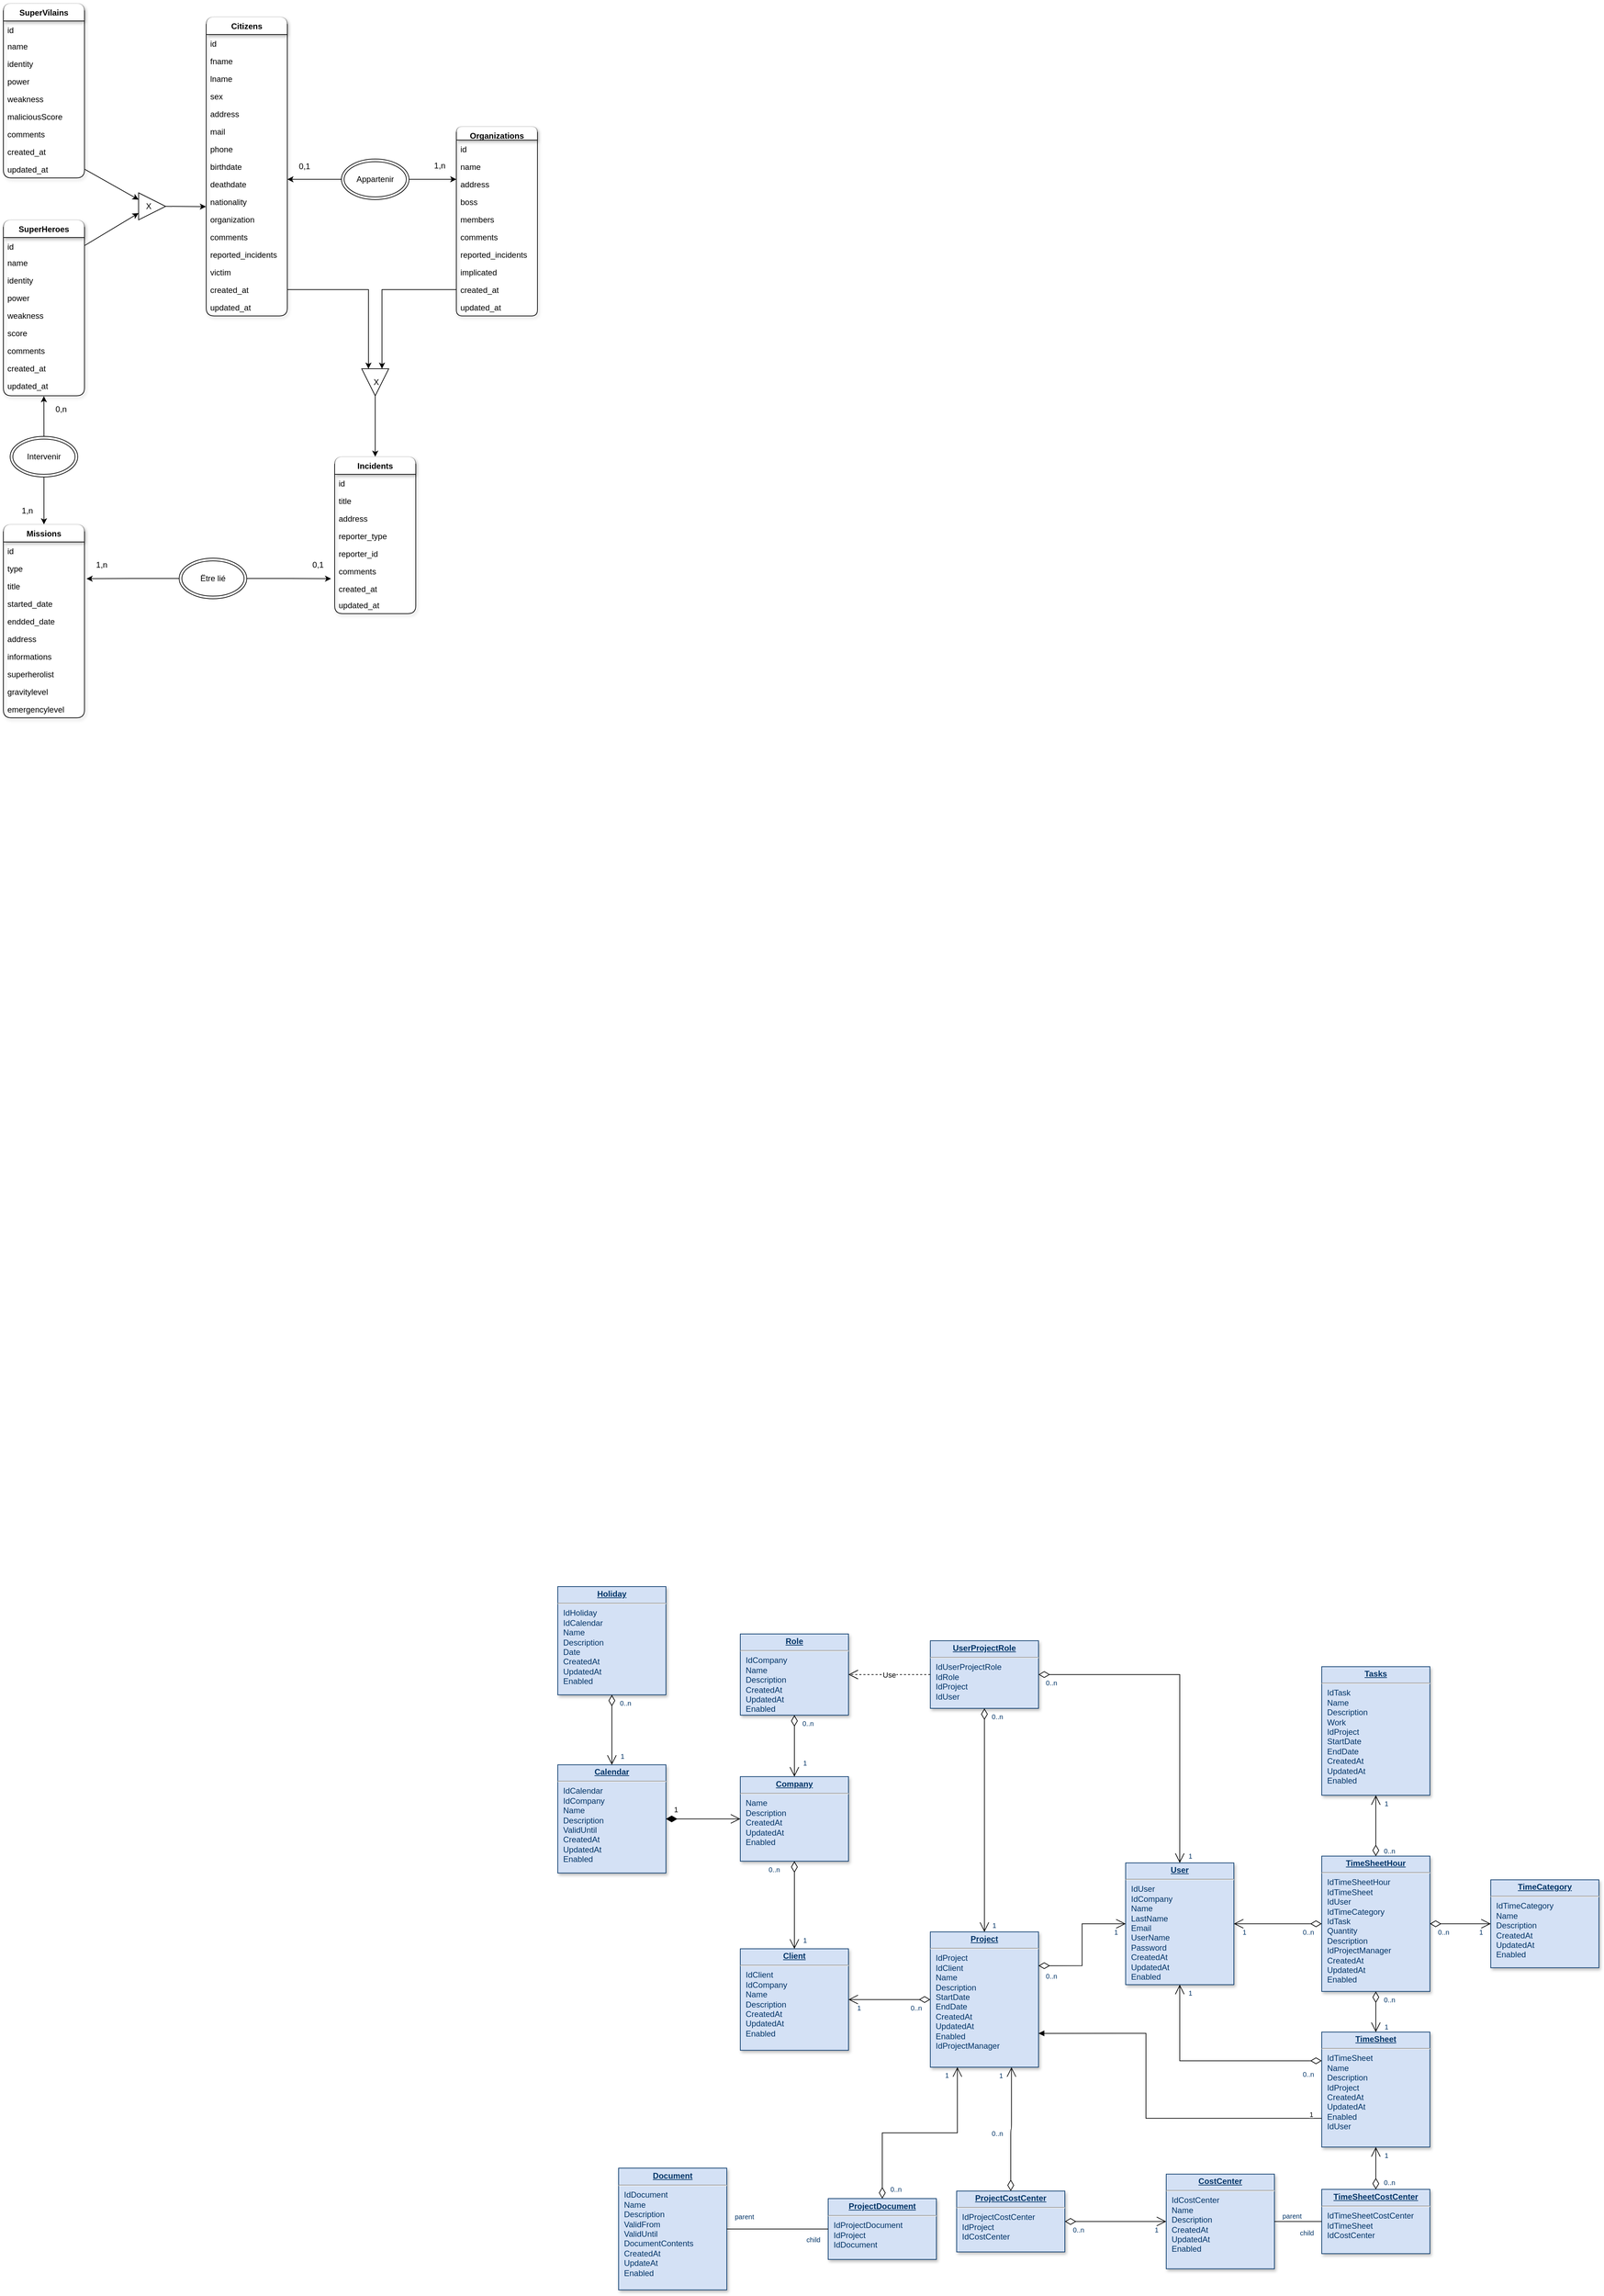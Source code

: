 <mxfile version="13.10.0" type="embed">
    <diagram id="bEfcDHd5GpJJsdVx7zwT" name="Page-1">
        <mxGraphModel dx="2167" dy="3118" grid="1" gridSize="10" guides="1" tooltips="1" connect="1" arrows="1" fold="1" page="1" pageScale="1" pageWidth="827" pageHeight="1169" math="0" shadow="0">
            <root>
                <mxCell id="0"/>
                <mxCell id="1" parent="0"/>
                <mxCell id="7" value="Citizens" style="swimlane;fontStyle=1;childLayout=stackLayout;horizontal=1;startSize=26;horizontalStack=0;resizeParent=1;resizeParentMax=0;resizeLast=0;collapsible=1;marginBottom=0;swimlaneLine=1;rounded=1;shadow=1;sketch=0;glass=1;verticalAlign=top;" parent="1" vertex="1">
                    <mxGeometry x="-500" y="-2300" width="120" height="442" as="geometry"/>
                </mxCell>
                <mxCell id="95" value="id" style="text;strokeColor=none;fillColor=none;align=left;verticalAlign=top;spacingLeft=4;spacingRight=4;overflow=hidden;rotatable=0;points=[[0,0.5],[1,0.5]];portConstraint=eastwest;" parent="7" vertex="1">
                    <mxGeometry y="26" width="120" height="26" as="geometry"/>
                </mxCell>
                <mxCell id="14" value="fname" style="text;strokeColor=none;fillColor=none;align=left;verticalAlign=top;spacingLeft=4;spacingRight=4;overflow=hidden;rotatable=0;points=[[0,0.5],[1,0.5]];portConstraint=eastwest;" parent="7" vertex="1">
                    <mxGeometry y="52" width="120" height="26" as="geometry"/>
                </mxCell>
                <mxCell id="17" value="lname" style="text;strokeColor=none;fillColor=none;align=left;verticalAlign=top;spacingLeft=4;spacingRight=4;overflow=hidden;rotatable=0;points=[[0,0.5],[1,0.5]];portConstraint=eastwest;" parent="7" vertex="1">
                    <mxGeometry y="78" width="120" height="26" as="geometry"/>
                </mxCell>
                <mxCell id="31" value="sex" style="text;strokeColor=none;fillColor=none;align=left;verticalAlign=top;spacingLeft=4;spacingRight=4;overflow=hidden;rotatable=0;points=[[0,0.5],[1,0.5]];portConstraint=eastwest;" parent="7" vertex="1">
                    <mxGeometry y="104" width="120" height="26" as="geometry"/>
                </mxCell>
                <mxCell id="35" value="address" style="text;strokeColor=none;fillColor=none;align=left;verticalAlign=top;spacingLeft=4;spacingRight=4;overflow=hidden;rotatable=0;points=[[0,0.5],[1,0.5]];portConstraint=eastwest;" parent="7" vertex="1">
                    <mxGeometry y="130" width="120" height="26" as="geometry"/>
                </mxCell>
                <mxCell id="36" value="mail" style="text;strokeColor=none;fillColor=none;align=left;verticalAlign=top;spacingLeft=4;spacingRight=4;overflow=hidden;rotatable=0;points=[[0,0.5],[1,0.5]];portConstraint=eastwest;" parent="7" vertex="1">
                    <mxGeometry y="156" width="120" height="26" as="geometry"/>
                </mxCell>
                <mxCell id="37" value="phone" style="text;strokeColor=none;fillColor=none;align=left;verticalAlign=top;spacingLeft=4;spacingRight=4;overflow=hidden;rotatable=0;points=[[0,0.5],[1,0.5]];portConstraint=eastwest;" parent="7" vertex="1">
                    <mxGeometry y="182" width="120" height="26" as="geometry"/>
                </mxCell>
                <mxCell id="38" value="birthdate" style="text;strokeColor=none;fillColor=none;align=left;verticalAlign=top;spacingLeft=4;spacingRight=4;overflow=hidden;rotatable=0;points=[[0,0.5],[1,0.5]];portConstraint=eastwest;" parent="7" vertex="1">
                    <mxGeometry y="208" width="120" height="26" as="geometry"/>
                </mxCell>
                <mxCell id="39" value="deathdate" style="text;strokeColor=none;fillColor=none;align=left;verticalAlign=top;spacingLeft=4;spacingRight=4;overflow=hidden;rotatable=0;points=[[0,0.5],[1,0.5]];portConstraint=eastwest;" parent="7" vertex="1">
                    <mxGeometry y="234" width="120" height="26" as="geometry"/>
                </mxCell>
                <mxCell id="40" value="nationality" style="text;strokeColor=none;fillColor=none;align=left;verticalAlign=top;spacingLeft=4;spacingRight=4;overflow=hidden;rotatable=0;points=[[0,0.5],[1,0.5]];portConstraint=eastwest;" parent="7" vertex="1">
                    <mxGeometry y="260" width="120" height="26" as="geometry"/>
                </mxCell>
                <mxCell id="41" value="organization " style="text;strokeColor=none;fillColor=none;align=left;verticalAlign=top;spacingLeft=4;spacingRight=4;overflow=hidden;rotatable=0;points=[[0,0.5],[1,0.5]];portConstraint=eastwest;" parent="7" vertex="1">
                    <mxGeometry y="286" width="120" height="26" as="geometry"/>
                </mxCell>
                <mxCell id="42" value="comments" style="text;strokeColor=none;fillColor=none;align=left;verticalAlign=top;spacingLeft=4;spacingRight=4;overflow=hidden;rotatable=0;points=[[0,0.5],[1,0.5]];portConstraint=eastwest;" parent="7" vertex="1">
                    <mxGeometry y="312" width="120" height="26" as="geometry"/>
                </mxCell>
                <mxCell id="45" value="reported_incidents" style="text;strokeColor=none;fillColor=none;align=left;verticalAlign=top;spacingLeft=4;spacingRight=4;overflow=hidden;rotatable=0;points=[[0,0.5],[1,0.5]];portConstraint=eastwest;" parent="7" vertex="1">
                    <mxGeometry y="338" width="120" height="26" as="geometry"/>
                </mxCell>
                <mxCell id="44" value="victim" style="text;strokeColor=none;fillColor=none;align=left;verticalAlign=top;spacingLeft=4;spacingRight=4;overflow=hidden;rotatable=0;points=[[0,0.5],[1,0.5]];portConstraint=eastwest;" parent="7" vertex="1">
                    <mxGeometry y="364" width="120" height="26" as="geometry"/>
                </mxCell>
                <mxCell id="43" value="created_at" style="text;strokeColor=none;fillColor=none;align=left;verticalAlign=top;spacingLeft=4;spacingRight=4;overflow=hidden;rotatable=0;points=[[0,0.5],[1,0.5]];portConstraint=eastwest;" parent="7" vertex="1">
                    <mxGeometry y="390" width="120" height="26" as="geometry"/>
                </mxCell>
                <mxCell id="46" value="updated_at" style="text;strokeColor=none;fillColor=none;align=left;verticalAlign=top;spacingLeft=4;spacingRight=4;overflow=hidden;rotatable=0;points=[[0,0.5],[1,0.5]];portConstraint=eastwest;" parent="7" vertex="1">
                    <mxGeometry y="416" width="120" height="26" as="geometry"/>
                </mxCell>
                <mxCell id="63" value="Organizations" style="swimlane;fontStyle=1;childLayout=stackLayout;horizontal=1;startSize=20;horizontalStack=0;resizeParent=1;resizeParentMax=0;resizeLast=0;collapsible=1;marginBottom=0;swimlaneLine=1;rounded=1;shadow=1;sketch=0;glass=1;verticalAlign=top;" parent="1" vertex="1">
                    <mxGeometry x="-130" y="-2138" width="120" height="280" as="geometry"/>
                </mxCell>
                <mxCell id="97" value="id" style="text;strokeColor=none;fillColor=none;align=left;verticalAlign=top;spacingLeft=4;spacingRight=4;overflow=hidden;rotatable=0;points=[[0,0.5],[1,0.5]];portConstraint=eastwest;" parent="63" vertex="1">
                    <mxGeometry y="20" width="120" height="26" as="geometry"/>
                </mxCell>
                <mxCell id="64" value="name" style="text;strokeColor=none;fillColor=none;align=left;verticalAlign=top;spacingLeft=4;spacingRight=4;overflow=hidden;rotatable=0;points=[[0,0.5],[1,0.5]];portConstraint=eastwest;" parent="63" vertex="1">
                    <mxGeometry y="46" width="120" height="26" as="geometry"/>
                </mxCell>
                <mxCell id="67" value="address" style="text;strokeColor=none;fillColor=none;align=left;verticalAlign=top;spacingLeft=4;spacingRight=4;overflow=hidden;rotatable=0;points=[[0,0.5],[1,0.5]];portConstraint=eastwest;" parent="63" vertex="1">
                    <mxGeometry y="72" width="120" height="26" as="geometry"/>
                </mxCell>
                <mxCell id="68" value="boss" style="text;strokeColor=none;fillColor=none;align=left;verticalAlign=top;spacingLeft=4;spacingRight=4;overflow=hidden;rotatable=0;points=[[0,0.5],[1,0.5]];portConstraint=eastwest;" parent="63" vertex="1">
                    <mxGeometry y="98" width="120" height="26" as="geometry"/>
                </mxCell>
                <mxCell id="69" value="members" style="text;strokeColor=none;fillColor=none;align=left;verticalAlign=top;spacingLeft=4;spacingRight=4;overflow=hidden;rotatable=0;points=[[0,0.5],[1,0.5]];portConstraint=eastwest;" parent="63" vertex="1">
                    <mxGeometry y="124" width="120" height="26" as="geometry"/>
                </mxCell>
                <mxCell id="74" value="comments" style="text;strokeColor=none;fillColor=none;align=left;verticalAlign=top;spacingLeft=4;spacingRight=4;overflow=hidden;rotatable=0;points=[[0,0.5],[1,0.5]];portConstraint=eastwest;" parent="63" vertex="1">
                    <mxGeometry y="150" width="120" height="26" as="geometry"/>
                </mxCell>
                <mxCell id="77" value="reported_incidents" style="text;strokeColor=none;fillColor=none;align=left;verticalAlign=top;spacingLeft=4;spacingRight=4;overflow=hidden;rotatable=0;points=[[0,0.5],[1,0.5]];portConstraint=eastwest;" parent="63" vertex="1">
                    <mxGeometry y="176" width="120" height="26" as="geometry"/>
                </mxCell>
                <mxCell id="70" value="implicated" style="text;strokeColor=none;fillColor=none;align=left;verticalAlign=top;spacingLeft=4;spacingRight=4;overflow=hidden;rotatable=0;points=[[0,0.5],[1,0.5]];portConstraint=eastwest;" parent="63" vertex="1">
                    <mxGeometry y="202" width="120" height="26" as="geometry"/>
                </mxCell>
                <mxCell id="75" value="created_at" style="text;strokeColor=none;fillColor=none;align=left;verticalAlign=top;spacingLeft=4;spacingRight=4;overflow=hidden;rotatable=0;points=[[0,0.5],[1,0.5]];portConstraint=eastwest;" parent="63" vertex="1">
                    <mxGeometry y="228" width="120" height="26" as="geometry"/>
                </mxCell>
                <mxCell id="76" value="updated_at" style="text;strokeColor=none;fillColor=none;align=left;verticalAlign=top;spacingLeft=4;spacingRight=4;overflow=hidden;rotatable=0;points=[[0,0.5],[1,0.5]];portConstraint=eastwest;" parent="63" vertex="1">
                    <mxGeometry y="254" width="120" height="26" as="geometry"/>
                </mxCell>
                <mxCell id="79" value="SuperHeroes" style="swimlane;fontStyle=1;childLayout=stackLayout;horizontal=1;startSize=26;horizontalStack=0;resizeParent=1;resizeParentMax=0;resizeLast=0;collapsible=1;marginBottom=0;swimlaneLine=1;rounded=1;shadow=1;sketch=0;glass=1;verticalAlign=top;" parent="1" vertex="1">
                    <mxGeometry x="-800" y="-2000" width="120" height="260" as="geometry"/>
                </mxCell>
                <mxCell id="98" value="id" style="text;strokeColor=none;fillColor=none;align=left;verticalAlign=top;spacingLeft=4;spacingRight=4;overflow=hidden;rotatable=0;points=[[0,0.5],[1,0.5]];portConstraint=eastwest;" parent="79" vertex="1">
                    <mxGeometry y="26" width="120" height="24" as="geometry"/>
                </mxCell>
                <mxCell id="80" value="name" style="text;strokeColor=none;fillColor=none;align=left;verticalAlign=top;spacingLeft=4;spacingRight=4;overflow=hidden;rotatable=0;points=[[0,0.5],[1,0.5]];portConstraint=eastwest;" parent="79" vertex="1">
                    <mxGeometry y="50" width="120" height="26" as="geometry"/>
                </mxCell>
                <mxCell id="81" value="identity" style="text;strokeColor=none;fillColor=none;align=left;verticalAlign=top;spacingLeft=4;spacingRight=4;overflow=hidden;rotatable=0;points=[[0,0.5],[1,0.5]];portConstraint=eastwest;" parent="79" vertex="1">
                    <mxGeometry y="76" width="120" height="26" as="geometry"/>
                </mxCell>
                <mxCell id="82" value="power" style="text;strokeColor=none;fillColor=none;align=left;verticalAlign=top;spacingLeft=4;spacingRight=4;overflow=hidden;rotatable=0;points=[[0,0.5],[1,0.5]];portConstraint=eastwest;" parent="79" vertex="1">
                    <mxGeometry y="102" width="120" height="26" as="geometry"/>
                </mxCell>
                <mxCell id="83" value="weakness" style="text;strokeColor=none;fillColor=none;align=left;verticalAlign=top;spacingLeft=4;spacingRight=4;overflow=hidden;rotatable=0;points=[[0,0.5],[1,0.5]];portConstraint=eastwest;" parent="79" vertex="1">
                    <mxGeometry y="128" width="120" height="26" as="geometry"/>
                </mxCell>
                <mxCell id="84" value="score" style="text;strokeColor=none;fillColor=none;align=left;verticalAlign=top;spacingLeft=4;spacingRight=4;overflow=hidden;rotatable=0;points=[[0,0.5],[1,0.5]];portConstraint=eastwest;" parent="79" vertex="1">
                    <mxGeometry y="154" width="120" height="26" as="geometry"/>
                </mxCell>
                <mxCell id="90" value="comments" style="text;strokeColor=none;fillColor=none;align=left;verticalAlign=top;spacingLeft=4;spacingRight=4;overflow=hidden;rotatable=0;points=[[0,0.5],[1,0.5]];portConstraint=eastwest;" parent="79" vertex="1">
                    <mxGeometry y="180" width="120" height="26" as="geometry"/>
                </mxCell>
                <mxCell id="91" value="created_at" style="text;strokeColor=none;fillColor=none;align=left;verticalAlign=top;spacingLeft=4;spacingRight=4;overflow=hidden;rotatable=0;points=[[0,0.5],[1,0.5]];portConstraint=eastwest;" parent="79" vertex="1">
                    <mxGeometry y="206" width="120" height="26" as="geometry"/>
                </mxCell>
                <mxCell id="92" value="updated_at" style="text;strokeColor=none;fillColor=none;align=left;verticalAlign=top;spacingLeft=4;spacingRight=4;overflow=hidden;rotatable=0;points=[[0,0.5],[1,0.5]];portConstraint=eastwest;" parent="79" vertex="1">
                    <mxGeometry y="232" width="120" height="28" as="geometry"/>
                </mxCell>
                <mxCell id="99" value="SuperVilains" style="swimlane;fontStyle=1;childLayout=stackLayout;horizontal=1;startSize=26;horizontalStack=0;resizeParent=1;resizeParentMax=0;resizeLast=0;collapsible=1;marginBottom=0;swimlaneLine=1;rounded=1;shadow=1;sketch=0;glass=1;verticalAlign=top;" parent="1" vertex="1">
                    <mxGeometry x="-800" y="-2320" width="120" height="258" as="geometry"/>
                </mxCell>
                <mxCell id="100" value="id" style="text;strokeColor=none;fillColor=none;align=left;verticalAlign=top;spacingLeft=4;spacingRight=4;overflow=hidden;rotatable=0;points=[[0,0.5],[1,0.5]];portConstraint=eastwest;" parent="99" vertex="1">
                    <mxGeometry y="26" width="120" height="24" as="geometry"/>
                </mxCell>
                <mxCell id="101" value="name" style="text;strokeColor=none;fillColor=none;align=left;verticalAlign=top;spacingLeft=4;spacingRight=4;overflow=hidden;rotatable=0;points=[[0,0.5],[1,0.5]];portConstraint=eastwest;" parent="99" vertex="1">
                    <mxGeometry y="50" width="120" height="26" as="geometry"/>
                </mxCell>
                <mxCell id="102" value="identity" style="text;strokeColor=none;fillColor=none;align=left;verticalAlign=top;spacingLeft=4;spacingRight=4;overflow=hidden;rotatable=0;points=[[0,0.5],[1,0.5]];portConstraint=eastwest;" parent="99" vertex="1">
                    <mxGeometry y="76" width="120" height="26" as="geometry"/>
                </mxCell>
                <mxCell id="103" value="power" style="text;strokeColor=none;fillColor=none;align=left;verticalAlign=top;spacingLeft=4;spacingRight=4;overflow=hidden;rotatable=0;points=[[0,0.5],[1,0.5]];portConstraint=eastwest;" parent="99" vertex="1">
                    <mxGeometry y="102" width="120" height="26" as="geometry"/>
                </mxCell>
                <mxCell id="104" value="weakness" style="text;strokeColor=none;fillColor=none;align=left;verticalAlign=top;spacingLeft=4;spacingRight=4;overflow=hidden;rotatable=0;points=[[0,0.5],[1,0.5]];portConstraint=eastwest;" parent="99" vertex="1">
                    <mxGeometry y="128" width="120" height="26" as="geometry"/>
                </mxCell>
                <mxCell id="105" value="maliciousScore" style="text;strokeColor=none;fillColor=none;align=left;verticalAlign=top;spacingLeft=4;spacingRight=4;overflow=hidden;rotatable=0;points=[[0,0.5],[1,0.5]];portConstraint=eastwest;" parent="99" vertex="1">
                    <mxGeometry y="154" width="120" height="26" as="geometry"/>
                </mxCell>
                <mxCell id="106" value="comments" style="text;strokeColor=none;fillColor=none;align=left;verticalAlign=top;spacingLeft=4;spacingRight=4;overflow=hidden;rotatable=0;points=[[0,0.5],[1,0.5]];portConstraint=eastwest;" parent="99" vertex="1">
                    <mxGeometry y="180" width="120" height="26" as="geometry"/>
                </mxCell>
                <mxCell id="107" value="created_at" style="text;strokeColor=none;fillColor=none;align=left;verticalAlign=top;spacingLeft=4;spacingRight=4;overflow=hidden;rotatable=0;points=[[0,0.5],[1,0.5]];portConstraint=eastwest;" parent="99" vertex="1">
                    <mxGeometry y="206" width="120" height="26" as="geometry"/>
                </mxCell>
                <mxCell id="108" value="updated_at" style="text;strokeColor=none;fillColor=none;align=left;verticalAlign=top;spacingLeft=4;spacingRight=4;overflow=hidden;rotatable=0;points=[[0,0.5],[1,0.5]];portConstraint=eastwest;" parent="99" vertex="1">
                    <mxGeometry y="232" width="120" height="26" as="geometry"/>
                </mxCell>
                <mxCell id="47" value="Incidents" style="swimlane;fontStyle=1;childLayout=stackLayout;horizontal=1;startSize=26;horizontalStack=0;resizeParent=1;resizeParentMax=0;resizeLast=0;collapsible=1;marginBottom=0;swimlaneLine=1;rounded=1;shadow=1;sketch=0;glass=1;verticalAlign=top;" parent="1" vertex="1">
                    <mxGeometry x="-310" y="-1650" width="120" height="232" as="geometry"/>
                </mxCell>
                <mxCell id="96" value="id" style="text;strokeColor=none;fillColor=none;align=left;verticalAlign=top;spacingLeft=4;spacingRight=4;overflow=hidden;rotatable=0;points=[[0,0.5],[1,0.5]];portConstraint=eastwest;" parent="47" vertex="1">
                    <mxGeometry y="26" width="120" height="26" as="geometry"/>
                </mxCell>
                <mxCell id="48" value="title" style="text;strokeColor=none;fillColor=none;align=left;verticalAlign=top;spacingLeft=4;spacingRight=4;overflow=hidden;rotatable=0;points=[[0,0.5],[1,0.5]];portConstraint=eastwest;" parent="47" vertex="1">
                    <mxGeometry y="52" width="120" height="26" as="geometry"/>
                </mxCell>
                <mxCell id="51" value="address" style="text;strokeColor=none;fillColor=none;align=left;verticalAlign=top;spacingLeft=4;spacingRight=4;overflow=hidden;rotatable=0;points=[[0,0.5],[1,0.5]];portConstraint=eastwest;" parent="47" vertex="1">
                    <mxGeometry y="78" width="120" height="26" as="geometry"/>
                </mxCell>
                <mxCell id="316" value="reporter_type" style="text;strokeColor=none;fillColor=none;align=left;verticalAlign=top;spacingLeft=4;spacingRight=4;overflow=hidden;rotatable=0;points=[[0,0.5],[1,0.5]];portConstraint=eastwest;" parent="47" vertex="1">
                    <mxGeometry y="104" width="120" height="26" as="geometry"/>
                </mxCell>
                <mxCell id="317" value="reporter_id" style="text;strokeColor=none;fillColor=none;align=left;verticalAlign=top;spacingLeft=4;spacingRight=4;overflow=hidden;rotatable=0;points=[[0,0.5],[1,0.5]];portConstraint=eastwest;" parent="47" vertex="1">
                    <mxGeometry y="130" width="120" height="26" as="geometry"/>
                </mxCell>
                <mxCell id="54" value="comments" style="text;strokeColor=none;fillColor=none;align=left;verticalAlign=top;spacingLeft=4;spacingRight=4;overflow=hidden;rotatable=0;points=[[0,0.5],[1,0.5]];portConstraint=eastwest;" parent="47" vertex="1">
                    <mxGeometry y="156" width="120" height="26" as="geometry"/>
                </mxCell>
                <mxCell id="59" value="created_at" style="text;strokeColor=none;fillColor=none;align=left;verticalAlign=top;spacingLeft=4;spacingRight=4;overflow=hidden;rotatable=0;points=[[0,0.5],[1,0.5]];portConstraint=eastwest;" parent="47" vertex="1">
                    <mxGeometry y="182" width="120" height="24" as="geometry"/>
                </mxCell>
                <mxCell id="60" value="updated_at" style="text;strokeColor=none;fillColor=none;align=left;verticalAlign=top;spacingLeft=4;spacingRight=4;overflow=hidden;rotatable=0;points=[[0,0.5],[1,0.5]];portConstraint=eastwest;" parent="47" vertex="1">
                    <mxGeometry y="206" width="120" height="26" as="geometry"/>
                </mxCell>
                <mxCell id="123" value="&lt;p style=&quot;margin: 0px; margin-top: 4px; text-align: center; text-decoration: underline;&quot;&gt;&lt;strong&gt;Role&lt;/strong&gt;&lt;/p&gt;&lt;hr /&gt;&lt;p style=&quot;margin: 0px; margin-left: 8px;&quot;&gt;IdCompany&lt;br /&gt;Name&lt;/p&gt;&lt;p style=&quot;margin: 0px; margin-left: 8px;&quot;&gt;Description&lt;/p&gt;&lt;p style=&quot;margin: 0px; margin-left: 8px;&quot;&gt;CreatedAt&lt;/p&gt;&lt;p style=&quot;margin: 0px; margin-left: 8px;&quot;&gt;UpdatedAt&lt;/p&gt;&lt;p style=&quot;margin: 0px; margin-left: 8px;&quot;&gt;Enabled&lt;/p&gt;" style="verticalAlign=top;align=left;overflow=fill;fontSize=12;fontFamily=Helvetica;html=1;strokeColor=#003366;shadow=1;fillColor=#D4E1F5;fontColor=#003366" parent="1" vertex="1">
                    <mxGeometry x="290.0" y="90.0" width="160" height="120" as="geometry"/>
                </mxCell>
                <mxCell id="124" value="&lt;p style=&quot;margin: 0px; margin-top: 4px; text-align: center; text-decoration: underline;&quot;&gt;&lt;strong&gt;Company&lt;/strong&gt;&lt;/p&gt;&lt;hr /&gt;&lt;p style=&quot;margin: 0px; margin-left: 8px;&quot;&gt;Name&lt;/p&gt;&lt;p style=&quot;margin: 0px; margin-left: 8px;&quot;&gt;Description&lt;/p&gt;&lt;p style=&quot;margin: 0px; margin-left: 8px;&quot;&gt;CreatedAt&lt;/p&gt;&lt;p style=&quot;margin: 0px; margin-left: 8px;&quot;&gt;UpdatedAt&lt;/p&gt;&lt;p style=&quot;margin: 0px; margin-left: 8px;&quot;&gt;Enabled&lt;/p&gt;" style="verticalAlign=top;align=left;overflow=fill;fontSize=12;fontFamily=Helvetica;html=1;strokeColor=#003366;shadow=1;fillColor=#D4E1F5;fontColor=#003366" parent="1" vertex="1">
                    <mxGeometry x="290.0" y="300.86" width="160" height="125" as="geometry"/>
                </mxCell>
                <mxCell id="125" value="&lt;p style=&quot;margin: 0px; margin-top: 4px; text-align: center; text-decoration: underline;&quot;&gt;&lt;strong&gt;Calendar&lt;/strong&gt;&lt;/p&gt;&lt;hr /&gt;&lt;p style=&quot;margin: 0px; margin-left: 8px;&quot;&gt;IdCalendar&lt;/p&gt;&lt;p style=&quot;margin: 0px; margin-left: 8px;&quot;&gt;IdCompany&lt;/p&gt;&lt;p style=&quot;margin: 0px; margin-left: 8px;&quot;&gt;Name&lt;/p&gt;&lt;p style=&quot;margin: 0px; margin-left: 8px;&quot;&gt;Description&lt;/p&gt;&lt;p style=&quot;margin: 0px; margin-left: 8px;&quot;&gt;ValidUntil&lt;/p&gt;&lt;p style=&quot;margin: 0px; margin-left: 8px;&quot;&gt;CreatedAt&lt;/p&gt;&lt;p style=&quot;margin: 0px; margin-left: 8px;&quot;&gt;UpdatedAt&lt;/p&gt;&lt;p style=&quot;margin: 0px; margin-left: 8px;&quot;&gt;Enabled&lt;/p&gt;" style="verticalAlign=top;align=left;overflow=fill;fontSize=12;fontFamily=Helvetica;html=1;strokeColor=#003366;shadow=1;fillColor=#D4E1F5;fontColor=#003366" parent="1" vertex="1">
                    <mxGeometry x="20" y="283.36" width="160" height="160" as="geometry"/>
                </mxCell>
                <mxCell id="126" value="&lt;p style=&quot;margin: 0px; margin-top: 4px; text-align: center; text-decoration: underline;&quot;&gt;&lt;strong&gt;User&lt;/strong&gt;&lt;/p&gt;&lt;hr /&gt;&lt;p style=&quot;margin: 0px; margin-left: 8px;&quot;&gt;IdUser&lt;/p&gt;&lt;p style=&quot;margin: 0px; margin-left: 8px;&quot;&gt;IdCompany&lt;/p&gt;&lt;p style=&quot;margin: 0px; margin-left: 8px;&quot;&gt;Name&lt;/p&gt;&lt;p style=&quot;margin: 0px; margin-left: 8px;&quot;&gt;LastName&lt;/p&gt;&lt;p style=&quot;margin: 0px; margin-left: 8px;&quot;&gt;Email&lt;/p&gt;&lt;p style=&quot;margin: 0px; margin-left: 8px;&quot;&gt;UserName&lt;/p&gt;&lt;p style=&quot;margin: 0px; margin-left: 8px;&quot;&gt;Password&lt;/p&gt;&lt;p style=&quot;margin: 0px; margin-left: 8px;&quot;&gt;CreatedAt&lt;/p&gt;&lt;p style=&quot;margin: 0px; margin-left: 8px;&quot;&gt;UpdatedAt&lt;/p&gt;&lt;p style=&quot;margin: 0px; margin-left: 8px;&quot;&gt;Enabled&lt;/p&gt;" style="verticalAlign=top;align=left;overflow=fill;fontSize=12;fontFamily=Helvetica;html=1;strokeColor=#003366;shadow=1;fillColor=#D4E1F5;fontColor=#003366" parent="1" vertex="1">
                    <mxGeometry x="860.0" y="428.36" width="160.0" height="180" as="geometry"/>
                </mxCell>
                <mxCell id="127" value="&lt;p style=&quot;margin: 0px; margin-top: 4px; text-align: center; text-decoration: underline;&quot;&gt;&lt;strong&gt;UserProjectRole&lt;/strong&gt;&lt;/p&gt;&lt;hr /&gt;&lt;p style=&quot;margin: 0px; margin-left: 8px;&quot;&gt;IdUserProjectRole&lt;/p&gt;&lt;p style=&quot;margin: 0px; margin-left: 8px;&quot;&gt;IdRole&lt;/p&gt;&lt;p style=&quot;margin: 0px; margin-left: 8px;&quot;&gt;IdProject&lt;/p&gt;&lt;p style=&quot;margin: 0px; margin-left: 8px;&quot;&gt;IdUser&lt;/p&gt;" style="verticalAlign=top;align=left;overflow=fill;fontSize=12;fontFamily=Helvetica;html=1;strokeColor=#003366;shadow=1;fillColor=#D4E1F5;fontColor=#003366" parent="1" vertex="1">
                    <mxGeometry x="571.08" y="100.0" width="160" height="100" as="geometry"/>
                </mxCell>
                <mxCell id="128" value="&lt;p style=&quot;margin: 0px; margin-top: 4px; text-align: center; text-decoration: underline;&quot;&gt;&lt;strong&gt;Client&lt;/strong&gt;&lt;/p&gt;&lt;hr /&gt;&lt;p style=&quot;margin: 0px; margin-left: 8px;&quot;&gt;IdClient&lt;/p&gt;&lt;p style=&quot;margin: 0px; margin-left: 8px;&quot;&gt;IdCompany&lt;/p&gt;&lt;p style=&quot;margin: 0px; margin-left: 8px;&quot;&gt;Name&lt;/p&gt;&lt;p style=&quot;margin: 0px; margin-left: 8px;&quot;&gt;Description&lt;/p&gt;&lt;p style=&quot;margin: 0px; margin-left: 8px;&quot;&gt;CreatedAt&lt;/p&gt;&lt;p style=&quot;margin: 0px; margin-left: 8px;&quot;&gt;UpdatedAt&lt;/p&gt;&lt;p style=&quot;margin: 0px; margin-left: 8px;&quot;&gt;Enabled&lt;/p&gt;" style="verticalAlign=top;align=left;overflow=fill;fontSize=12;fontFamily=Helvetica;html=1;strokeColor=#003366;shadow=1;fillColor=#D4E1F5;fontColor=#003366" parent="1" vertex="1">
                    <mxGeometry x="290.0" y="555.32" width="160" height="150" as="geometry"/>
                </mxCell>
                <mxCell id="129" value="&lt;p style=&quot;margin: 0px; margin-top: 4px; text-align: center; text-decoration: underline;&quot;&gt;&lt;strong&gt;Holiday&lt;/strong&gt;&lt;/p&gt;&lt;hr /&gt;&lt;p style=&quot;margin: 0px; margin-left: 8px;&quot;&gt;IdHoliday&lt;/p&gt;&lt;p style=&quot;margin: 0px; margin-left: 8px;&quot;&gt;IdCalendar&lt;/p&gt;&lt;p style=&quot;margin: 0px; margin-left: 8px;&quot;&gt;Name&lt;/p&gt;&lt;p style=&quot;margin: 0px; margin-left: 8px;&quot;&gt;Description&lt;/p&gt;&lt;p style=&quot;margin: 0px; margin-left: 8px;&quot;&gt;Date&lt;/p&gt;&lt;p style=&quot;margin: 0px; margin-left: 8px;&quot;&gt;CreatedAt&lt;/p&gt;&lt;p style=&quot;margin: 0px; margin-left: 8px;&quot;&gt;UpdatedAt&lt;/p&gt;&lt;p style=&quot;margin: 0px; margin-left: 8px;&quot;&gt;Enabled&lt;/p&gt;" style="verticalAlign=top;align=left;overflow=fill;fontSize=12;fontFamily=Helvetica;html=1;strokeColor=#003366;shadow=1;fillColor=#D4E1F5;fontColor=#003366" parent="1" vertex="1">
                    <mxGeometry x="20.0" y="20" width="160" height="160" as="geometry"/>
                </mxCell>
                <mxCell id="130" value="&lt;p style=&quot;margin: 0px; margin-top: 4px; text-align: center; text-decoration: underline;&quot;&gt;&lt;strong&gt;TimeSheet&lt;/strong&gt;&lt;/p&gt;&lt;hr /&gt;&lt;p style=&quot;margin: 0px; margin-left: 8px;&quot;&gt;IdTimeSheet&lt;/p&gt;&lt;p style=&quot;margin: 0px; margin-left: 8px;&quot;&gt;Name&lt;/p&gt;&lt;p style=&quot;margin: 0px; margin-left: 8px;&quot;&gt;Description&lt;/p&gt;&lt;p style=&quot;margin: 0px; margin-left: 8px;&quot;&gt;IdProject&lt;/p&gt;&lt;p style=&quot;margin: 0px; margin-left: 8px;&quot;&gt;CreatedAt&lt;/p&gt;&lt;p style=&quot;margin: 0px; margin-left: 8px;&quot;&gt;UpdatedAt&lt;/p&gt;&lt;p style=&quot;margin: 0px; margin-left: 8px;&quot;&gt;Enabled&lt;/p&gt;&lt;p style=&quot;margin: 0px; margin-left: 8px;&quot;&gt;IdUser&lt;/p&gt;" style="verticalAlign=top;align=left;overflow=fill;fontSize=12;fontFamily=Helvetica;html=1;strokeColor=#003366;shadow=1;fillColor=#D4E1F5;fontColor=#003366" parent="1" vertex="1">
                    <mxGeometry x="1150" y="678.36" width="160" height="170" as="geometry"/>
                </mxCell>
                <mxCell id="131" value="&lt;p style=&quot;margin: 0px; margin-top: 4px; text-align: center; text-decoration: underline;&quot;&gt;&lt;strong&gt;TimeSheetHour&lt;/strong&gt;&lt;/p&gt;&lt;hr /&gt;&lt;p style=&quot;margin: 0px; margin-left: 8px;&quot;&gt;IdTimeSheetHour&lt;br /&gt;IdTimeSheet&lt;/p&gt;&lt;p style=&quot;margin: 0px; margin-left: 8px;&quot;&gt;IdUser&lt;/p&gt;&lt;p style=&quot;margin: 0px; margin-left: 8px;&quot;&gt;IdTimeCategory&lt;/p&gt;&lt;p style=&quot;margin: 0px; margin-left: 8px;&quot;&gt;IdTask&lt;/p&gt;&lt;p style=&quot;margin: 0px; margin-left: 8px;&quot;&gt;Quantity&lt;/p&gt;&lt;p style=&quot;margin: 0px; margin-left: 8px;&quot;&gt;Description&lt;/p&gt;&lt;p style=&quot;margin: 0px; margin-left: 8px;&quot;&gt;IdProjectManager&lt;/p&gt;&lt;p style=&quot;margin: 0px; margin-left: 8px;&quot;&gt;CreatedAt&lt;/p&gt;&lt;p style=&quot;margin: 0px; margin-left: 8px;&quot;&gt;UpdatedAt&lt;/p&gt;&lt;p style=&quot;margin: 0px; margin-left: 8px;&quot;&gt;Enabled&lt;/p&gt;" style="verticalAlign=top;align=left;overflow=fill;fontSize=12;fontFamily=Helvetica;html=1;strokeColor=#003366;shadow=1;fillColor=#D4E1F5;fontColor=#003366" parent="1" vertex="1">
                    <mxGeometry x="1150" y="418.36" width="160" height="200" as="geometry"/>
                </mxCell>
                <mxCell id="132" value="&lt;p style=&quot;margin: 0px; margin-top: 4px; text-align: center; text-decoration: underline;&quot;&gt;&lt;strong&gt;Document&lt;/strong&gt;&lt;/p&gt;&lt;hr /&gt;&lt;p style=&quot;margin: 0px; margin-left: 8px;&quot;&gt;IdDocument&lt;/p&gt;&lt;p style=&quot;margin: 0px; margin-left: 8px;&quot;&gt;Name&lt;/p&gt;&lt;p style=&quot;margin: 0px; margin-left: 8px;&quot;&gt;Description&lt;/p&gt;&lt;p style=&quot;margin: 0px; margin-left: 8px;&quot;&gt;ValidFrom&lt;/p&gt;&lt;p style=&quot;margin: 0px; margin-left: 8px;&quot;&gt;ValidUntil&lt;/p&gt;&lt;p style=&quot;margin: 0px; margin-left: 8px;&quot;&gt;DocumentContents&lt;/p&gt;&lt;p style=&quot;margin: 0px; margin-left: 8px;&quot;&gt;CreatedAt&lt;/p&gt;&lt;p style=&quot;margin: 0px; margin-left: 8px;&quot;&gt;UpdateAt&lt;/p&gt;&lt;p style=&quot;margin: 0px; margin-left: 8px;&quot;&gt;Enabled&lt;/p&gt;" style="verticalAlign=top;align=left;overflow=fill;fontSize=12;fontFamily=Helvetica;html=1;strokeColor=#003366;shadow=1;fillColor=#D4E1F5;fontColor=#003366" parent="1" vertex="1">
                    <mxGeometry x="110.0" y="879.52" width="160" height="180" as="geometry"/>
                </mxCell>
                <mxCell id="133" value="&lt;p style=&quot;margin: 0px; margin-top: 4px; text-align: center; text-decoration: underline;&quot;&gt;&lt;strong&gt;Project&lt;/strong&gt;&lt;/p&gt;&lt;hr /&gt;&lt;p style=&quot;margin: 0px; margin-left: 8px;&quot;&gt;IdProject&lt;/p&gt;&lt;p style=&quot;margin: 0px; margin-left: 8px;&quot;&gt;IdClient&lt;/p&gt;&lt;p style=&quot;margin: 0px; margin-left: 8px;&quot;&gt;Name&lt;/p&gt;&lt;p style=&quot;margin: 0px; margin-left: 8px;&quot;&gt;Description&lt;/p&gt;&lt;p style=&quot;margin: 0px; margin-left: 8px;&quot;&gt;StartDate&lt;/p&gt;&lt;p style=&quot;margin: 0px; margin-left: 8px;&quot;&gt;EndDate&lt;/p&gt;&lt;p style=&quot;margin: 0px; margin-left: 8px;&quot;&gt;CreatedAt&lt;/p&gt;&lt;p style=&quot;margin: 0px; margin-left: 8px;&quot;&gt;UpdatedAt&lt;/p&gt;&lt;p style=&quot;margin: 0px; margin-left: 8px;&quot;&gt;Enabled&lt;br /&gt;IdProjectManager&lt;/p&gt;" style="verticalAlign=top;align=left;overflow=fill;fontSize=12;fontFamily=Helvetica;html=1;strokeColor=#003366;shadow=1;fillColor=#D4E1F5;fontColor=#003366" parent="1" vertex="1">
                    <mxGeometry x="571.08" y="530.32" width="160" height="200" as="geometry"/>
                </mxCell>
                <mxCell id="134" value="&lt;p style=&quot;margin: 0px; margin-top: 4px; text-align: center; text-decoration: underline;&quot;&gt;&lt;strong&gt;TimeCategory&lt;/strong&gt;&lt;/p&gt;&lt;hr /&gt;&lt;p style=&quot;margin: 0px; margin-left: 8px;&quot;&gt;IdTimeCategory&lt;/p&gt;&lt;p style=&quot;margin: 0px; margin-left: 8px;&quot;&gt;Name&lt;/p&gt;&lt;p style=&quot;margin: 0px; margin-left: 8px;&quot;&gt;Description&lt;/p&gt;&lt;p style=&quot;margin: 0px; margin-left: 8px;&quot;&gt;CreatedAt&lt;/p&gt;&lt;p style=&quot;margin: 0px; margin-left: 8px;&quot;&gt;UpdatedAt&lt;/p&gt;&lt;p style=&quot;margin: 0px; margin-left: 8px;&quot;&gt;Enabled&lt;/p&gt;" style="verticalAlign=top;align=left;overflow=fill;fontSize=12;fontFamily=Helvetica;html=1;strokeColor=#003366;shadow=1;fillColor=#D4E1F5;fontColor=#003366" parent="1" vertex="1">
                    <mxGeometry x="1400.0" y="453.36" width="160" height="130" as="geometry"/>
                </mxCell>
                <mxCell id="135" value="&lt;p style=&quot;margin: 0px; margin-top: 4px; text-align: center; text-decoration: underline;&quot;&gt;&lt;strong&gt;TimeSheetCostCenter&lt;/strong&gt;&lt;/p&gt;&lt;hr /&gt;&lt;p style=&quot;margin: 0px; margin-left: 8px;&quot;&gt;IdTimeSheetCostCenter&lt;/p&gt;&lt;p style=&quot;margin: 0px; margin-left: 8px;&quot;&gt;IdTimeSheet&lt;/p&gt;&lt;p style=&quot;margin: 0px; margin-left: 8px;&quot;&gt;IdCostCenter&lt;/p&gt;" style="verticalAlign=top;align=left;overflow=fill;fontSize=12;fontFamily=Helvetica;html=1;strokeColor=#003366;shadow=1;fillColor=#D4E1F5;fontColor=#003366" parent="1" vertex="1">
                    <mxGeometry x="1150" y="910.86" width="160" height="95" as="geometry"/>
                </mxCell>
                <mxCell id="136" value="&lt;p style=&quot;margin: 0px; margin-top: 4px; text-align: center; text-decoration: underline;&quot;&gt;&lt;strong&gt;CostCenter&lt;/strong&gt;&lt;/p&gt;&lt;hr /&gt;&lt;p style=&quot;margin: 0px; margin-left: 8px;&quot;&gt;IdCostCenter&lt;/p&gt;&lt;p style=&quot;margin: 0px; margin-left: 8px;&quot;&gt;Name&lt;/p&gt;&lt;p style=&quot;margin: 0px; margin-left: 8px;&quot;&gt;Description&lt;/p&gt;&lt;p style=&quot;margin: 0px; margin-left: 8px;&quot;&gt;CreatedAt&lt;/p&gt;&lt;p style=&quot;margin: 0px; margin-left: 8px;&quot;&gt;UpdatedAt&lt;/p&gt;&lt;p style=&quot;margin: 0px; margin-left: 8px;&quot;&gt;Enabled&lt;/p&gt;" style="verticalAlign=top;align=left;overflow=fill;fontSize=12;fontFamily=Helvetica;html=1;strokeColor=#003366;shadow=1;fillColor=#D4E1F5;fontColor=#003366" parent="1" vertex="1">
                    <mxGeometry x="920.0" y="888.36" width="160" height="140" as="geometry"/>
                </mxCell>
                <mxCell id="137" value="&lt;p style=&quot;margin: 0px; margin-top: 4px; text-align: center; text-decoration: underline;&quot;&gt;&lt;strong&gt;ProjectCostCenter&lt;/strong&gt;&lt;/p&gt;&lt;hr /&gt;&lt;p style=&quot;margin: 0px; margin-left: 8px;&quot;&gt;IdProjectCostCenter&lt;/p&gt;&lt;p style=&quot;margin: 0px; margin-left: 8px;&quot;&gt;IdProject&lt;/p&gt;&lt;p style=&quot;margin: 0px; margin-left: 8px;&quot;&gt;IdCostCenter&lt;/p&gt;" style="verticalAlign=top;align=left;overflow=fill;fontSize=12;fontFamily=Helvetica;html=1;strokeColor=#003366;shadow=1;fillColor=#D4E1F5;fontColor=#003366" parent="1" vertex="1">
                    <mxGeometry x="610" y="913.36" width="160" height="90" as="geometry"/>
                </mxCell>
                <mxCell id="138" value="&lt;p style=&quot;margin: 0px ; margin-top: 4px ; text-align: center ; text-decoration: underline&quot;&gt;&lt;strong&gt;ProjectDocument&lt;/strong&gt;&lt;/p&gt;&lt;hr&gt;&lt;p style=&quot;margin: 0px ; margin-left: 8px&quot;&gt;IdProjectDocument&lt;/p&gt;&lt;p style=&quot;margin: 0px ; margin-left: 8px&quot;&gt;IdProject&lt;/p&gt;&lt;p style=&quot;margin: 0px ; margin-left: 8px&quot;&gt;IdDocument&lt;/p&gt;" style="verticalAlign=top;align=left;overflow=fill;fontSize=12;fontFamily=Helvetica;html=1;strokeColor=#003366;shadow=1;fillColor=#D4E1F5;fontColor=#003366" parent="1" vertex="1">
                    <mxGeometry x="420.0" y="924.52" width="160" height="90" as="geometry"/>
                </mxCell>
                <mxCell id="139" value="&lt;p style=&quot;margin: 0px; margin-top: 4px; text-align: center; text-decoration: underline;&quot;&gt;&lt;strong&gt;Tasks&lt;/strong&gt;&lt;/p&gt;&lt;hr /&gt;&lt;p style=&quot;margin: 0px; margin-left: 8px;&quot;&gt;IdTask&lt;/p&gt;&lt;p style=&quot;margin: 0px; margin-left: 8px;&quot;&gt;Name&lt;/p&gt;&lt;p style=&quot;margin: 0px; margin-left: 8px;&quot;&gt;Description&lt;/p&gt;&lt;p style=&quot;margin: 0px; margin-left: 8px;&quot;&gt;Work&lt;/p&gt;&lt;p style=&quot;margin: 0px; margin-left: 8px;&quot;&gt;IdProject&lt;/p&gt;&lt;p style=&quot;margin: 0px; margin-left: 8px;&quot;&gt;StartDate&lt;/p&gt;&lt;p style=&quot;margin: 0px; margin-left: 8px;&quot;&gt;EndDate&lt;/p&gt;&lt;p style=&quot;margin: 0px; margin-left: 8px;&quot;&gt;CreatedAt&lt;/p&gt;&lt;p style=&quot;margin: 0px; margin-left: 8px;&quot;&gt;UpdatedAt&lt;/p&gt;&lt;p style=&quot;margin: 0px; margin-left: 8px;&quot;&gt;Enabled&lt;/p&gt;" style="verticalAlign=top;align=left;overflow=fill;fontSize=12;fontFamily=Helvetica;html=1;strokeColor=#003366;shadow=1;fillColor=#D4E1F5;fontColor=#003366" parent="1" vertex="1">
                    <mxGeometry x="1150" y="138.36" width="160" height="190" as="geometry"/>
                </mxCell>
                <mxCell id="140" value="" style="endArrow=open;endSize=12;startArrow=diamondThin;startSize=14;startFill=0;edgeStyle=orthogonalEdgeStyle;" parent="1" source="123" target="124" edge="1">
                    <mxGeometry x="-20.0" y="158.36" as="geometry">
                        <mxPoint x="-20.0" y="158.36" as="sourcePoint"/>
                        <mxPoint x="140.0" y="158.36" as="targetPoint"/>
                    </mxGeometry>
                </mxCell>
                <mxCell id="141" value="0..n" style="resizable=0;align=left;verticalAlign=top;labelBackgroundColor=#ffffff;fontSize=10;strokeColor=#003366;shadow=1;fillColor=#D4E1F5;fontColor=#003366" parent="140" connectable="0" vertex="1">
                    <mxGeometry x="-1" relative="1" as="geometry">
                        <mxPoint x="10" as="offset"/>
                    </mxGeometry>
                </mxCell>
                <mxCell id="142" value="1" style="resizable=0;align=right;verticalAlign=top;labelBackgroundColor=#ffffff;fontSize=10;strokeColor=#003366;shadow=1;fillColor=#D4E1F5;fontColor=#003366" parent="140" connectable="0" vertex="1">
                    <mxGeometry x="1" relative="1" as="geometry">
                        <mxPoint x="590" y="105" as="offset"/>
                    </mxGeometry>
                </mxCell>
                <mxCell id="143" value="" style="endArrow=open;endSize=12;startArrow=diamondThin;startSize=14;startFill=0;edgeStyle=orthogonalEdgeStyle;rounded=0" parent="1" source="127" target="126" edge="1">
                    <mxGeometry x="499.36" y="178.36" as="geometry">
                        <mxPoint x="499.36" y="178.36" as="sourcePoint"/>
                        <mxPoint x="659.36" y="178.36" as="targetPoint"/>
                    </mxGeometry>
                </mxCell>
                <mxCell id="144" value="0..n" style="resizable=0;align=left;verticalAlign=top;labelBackgroundColor=#ffffff;fontSize=10;strokeColor=#003366;shadow=1;fillColor=#D4E1F5;fontColor=#003366" parent="143" connectable="0" vertex="1">
                    <mxGeometry x="-1" relative="1" as="geometry">
                        <mxPoint x="8.92" as="offset"/>
                    </mxGeometry>
                </mxCell>
                <mxCell id="145" value="1" style="resizable=0;align=right;verticalAlign=top;labelBackgroundColor=#ffffff;fontSize=10;strokeColor=#003366;shadow=1;fillColor=#D4E1F5;fontColor=#003366" parent="143" connectable="0" vertex="1">
                    <mxGeometry x="1" relative="1" as="geometry">
                        <mxPoint x="-550" y="-160.0" as="offset"/>
                    </mxGeometry>
                </mxCell>
                <mxCell id="146" value="" style="endArrow=open;endSize=12;startArrow=diamondThin;startSize=14;startFill=0;edgeStyle=orthogonalEdgeStyle;exitX=1;exitY=0.25;rounded=0" parent="1" source="133" target="126" edge="1">
                    <mxGeometry x="749.36" y="448.36" as="geometry">
                        <mxPoint x="749.36" y="448.36" as="sourcePoint"/>
                        <mxPoint x="909.36" y="448.36" as="targetPoint"/>
                    </mxGeometry>
                </mxCell>
                <mxCell id="147" value="0..n" style="resizable=0;align=left;verticalAlign=top;labelBackgroundColor=#ffffff;fontSize=10;strokeColor=#003366;shadow=1;fillColor=#D4E1F5;fontColor=#003366" parent="146" connectable="0" vertex="1">
                    <mxGeometry x="-1" relative="1" as="geometry">
                        <mxPoint x="8.92" y="3.04" as="offset"/>
                    </mxGeometry>
                </mxCell>
                <mxCell id="148" value="1" style="resizable=0;align=right;verticalAlign=top;labelBackgroundColor=#ffffff;fontSize=10;strokeColor=#003366;shadow=1;fillColor=#D4E1F5;fontColor=#003366" parent="146" connectable="0" vertex="1">
                    <mxGeometry x="1" relative="1" as="geometry">
                        <mxPoint x="-10" as="offset"/>
                    </mxGeometry>
                </mxCell>
                <mxCell id="149" value="" style="endArrow=open;endSize=12;startArrow=diamondThin;startSize=14;startFill=0;edgeStyle=orthogonalEdgeStyle" parent="1" source="127" target="133" edge="1">
                    <mxGeometry x="369.36" y="348.36" as="geometry">
                        <mxPoint x="369.36" y="348.36" as="sourcePoint"/>
                        <mxPoint x="529.36" y="348.36" as="targetPoint"/>
                    </mxGeometry>
                </mxCell>
                <mxCell id="150" value="0..n" style="resizable=0;align=left;verticalAlign=top;labelBackgroundColor=#ffffff;fontSize=10;strokeColor=#003366;shadow=1;fillColor=#D4E1F5;fontColor=#003366" parent="149" connectable="0" vertex="1">
                    <mxGeometry x="-1" relative="1" as="geometry">
                        <mxPoint x="8.92" as="offset"/>
                    </mxGeometry>
                </mxCell>
                <mxCell id="151" value="1" style="resizable=0;align=right;verticalAlign=top;labelBackgroundColor=#ffffff;fontSize=10;strokeColor=#003366;shadow=1;fillColor=#D4E1F5;fontColor=#003366" parent="149" connectable="0" vertex="1">
                    <mxGeometry x="1" relative="1" as="geometry">
                        <mxPoint x="18.92" y="-21.96" as="offset"/>
                    </mxGeometry>
                </mxCell>
                <mxCell id="152" value="" style="endArrow=open;endSize=12;startArrow=diamondThin;startSize=14;startFill=0;edgeStyle=orthogonalEdgeStyle;exitX=0;exitY=0.25;rounded=0" parent="1" source="130" target="126" edge="1">
                    <mxGeometry x="1189.36" y="168.36" as="geometry">
                        <mxPoint x="1189.36" y="168.36" as="sourcePoint"/>
                        <mxPoint x="1349.36" y="168.36" as="targetPoint"/>
                    </mxGeometry>
                </mxCell>
                <mxCell id="153" value="0..n" style="resizable=0;align=left;verticalAlign=top;labelBackgroundColor=#ffffff;fontSize=10;strokeColor=#003366;shadow=1;fillColor=#D4E1F5;fontColor=#003366" parent="152" connectable="0" vertex="1">
                    <mxGeometry x="-1" relative="1" as="geometry">
                        <mxPoint x="-30" y="7.5" as="offset"/>
                    </mxGeometry>
                </mxCell>
                <mxCell id="154" value="1" style="resizable=0;align=right;verticalAlign=top;labelBackgroundColor=#ffffff;fontSize=10;strokeColor=#003366;shadow=1;fillColor=#D4E1F5;fontColor=#003366" parent="152" connectable="0" vertex="1">
                    <mxGeometry x="1" relative="1" as="geometry">
                        <mxPoint x="20" as="offset"/>
                    </mxGeometry>
                </mxCell>
                <mxCell id="155" value="" style="endArrow=open;endSize=12;startArrow=diamondThin;startSize=14;startFill=0;edgeStyle=orthogonalEdgeStyle" parent="1" source="131" target="130" edge="1">
                    <mxGeometry x="1249.36" y="178.36" as="geometry">
                        <mxPoint x="1249.36" y="178.36" as="sourcePoint"/>
                        <mxPoint x="1409.36" y="178.36" as="targetPoint"/>
                    </mxGeometry>
                </mxCell>
                <mxCell id="156" value="0..n" style="resizable=0;align=left;verticalAlign=top;labelBackgroundColor=#ffffff;fontSize=10;strokeColor=#003366;shadow=1;fillColor=#D4E1F5;fontColor=#003366" parent="155" connectable="0" vertex="1">
                    <mxGeometry x="-1" relative="1" as="geometry">
                        <mxPoint x="10" as="offset"/>
                    </mxGeometry>
                </mxCell>
                <mxCell id="157" value="1" style="resizable=0;align=right;verticalAlign=top;labelBackgroundColor=#ffffff;fontSize=10;strokeColor=#003366;shadow=1;fillColor=#D4E1F5;fontColor=#003366" parent="155" connectable="0" vertex="1">
                    <mxGeometry x="1" relative="1" as="geometry">
                        <mxPoint x="20" y="-20" as="offset"/>
                    </mxGeometry>
                </mxCell>
                <mxCell id="158" value="" style="endArrow=open;endSize=12;startArrow=diamondThin;startSize=14;startFill=0;edgeStyle=orthogonalEdgeStyle;entryX=0.75;entryY=1" parent="1" source="137" target="133" edge="1">
                    <mxGeometry x="459.36" y="788.36" as="geometry">
                        <mxPoint x="459.36" y="788.36" as="sourcePoint"/>
                        <mxPoint x="619.36" y="788.36" as="targetPoint"/>
                    </mxGeometry>
                </mxCell>
                <mxCell id="159" value="0..n" style="resizable=0;align=left;verticalAlign=top;labelBackgroundColor=#ffffff;fontSize=10;strokeColor=#003366;shadow=1;fillColor=#D4E1F5;fontColor=#003366" parent="158" connectable="0" vertex="1">
                    <mxGeometry x="-1" relative="1" as="geometry">
                        <mxPoint x="-30" y="-97.5" as="offset"/>
                    </mxGeometry>
                </mxCell>
                <mxCell id="160" value="1" style="resizable=0;align=right;verticalAlign=top;labelBackgroundColor=#ffffff;fontSize=10;strokeColor=#003366;shadow=1;fillColor=#D4E1F5;fontColor=#003366" parent="158" connectable="0" vertex="1">
                    <mxGeometry x="1" relative="1" as="geometry">
                        <mxPoint x="-11.08" as="offset"/>
                    </mxGeometry>
                </mxCell>
                <mxCell id="161" value="" style="endArrow=open;endSize=12;startArrow=diamondThin;startSize=14;startFill=0;edgeStyle=orthogonalEdgeStyle" parent="1" source="137" target="136" edge="1">
                    <mxGeometry x="449.36" y="524.52" as="geometry">
                        <mxPoint x="449.36" y="524.52" as="sourcePoint"/>
                        <mxPoint x="960" y="1059.52" as="targetPoint"/>
                    </mxGeometry>
                </mxCell>
                <mxCell id="162" value="0..n" style="resizable=0;align=left;verticalAlign=top;labelBackgroundColor=#ffffff;fontSize=10;strokeColor=#003366;shadow=1;fillColor=#D4E1F5;fontColor=#003366" parent="161" connectable="0" vertex="1">
                    <mxGeometry x="-1" relative="1" as="geometry">
                        <mxPoint x="10" as="offset"/>
                    </mxGeometry>
                </mxCell>
                <mxCell id="163" value="1" style="resizable=0;align=right;verticalAlign=top;labelBackgroundColor=#ffffff;fontSize=10;strokeColor=#003366;shadow=1;fillColor=#D4E1F5;fontColor=#003366" parent="161" connectable="0" vertex="1">
                    <mxGeometry x="1" relative="1" as="geometry">
                        <mxPoint x="-10" as="offset"/>
                    </mxGeometry>
                </mxCell>
                <mxCell id="164" value="" style="endArrow=open;endSize=12;startArrow=diamondThin;startSize=14;startFill=0;edgeStyle=orthogonalEdgeStyle;entryX=0.25;entryY=1;rounded=0" parent="1" source="138" target="133" edge="1">
                    <mxGeometry x="399.36" y="818.36" as="geometry">
                        <mxPoint x="399.36" y="818.36" as="sourcePoint"/>
                        <mxPoint x="559.36" y="818.36" as="targetPoint"/>
                    </mxGeometry>
                </mxCell>
                <mxCell id="165" value="0..n" style="resizable=0;align=left;verticalAlign=top;labelBackgroundColor=#ffffff;fontSize=10;strokeColor=#003366;shadow=1;fillColor=#D4E1F5;fontColor=#003366" parent="164" connectable="0" vertex="1">
                    <mxGeometry x="-1" relative="1" as="geometry">
                        <mxPoint x="10" y="-26.16" as="offset"/>
                    </mxGeometry>
                </mxCell>
                <mxCell id="166" value="1" style="resizable=0;align=right;verticalAlign=top;labelBackgroundColor=#ffffff;fontSize=10;strokeColor=#003366;shadow=1;fillColor=#D4E1F5;fontColor=#003366" parent="164" connectable="0" vertex="1">
                    <mxGeometry x="1" relative="1" as="geometry">
                        <mxPoint x="-11.08" as="offset"/>
                    </mxGeometry>
                </mxCell>
                <mxCell id="167" value="" style="endArrow=open;endSize=12;startArrow=diamondThin;startSize=14;startFill=0;edgeStyle=orthogonalEdgeStyle" parent="1" source="135" target="130" edge="1">
                    <mxGeometry x="1059.36" y="558.36" as="geometry">
                        <mxPoint x="1059.36" y="558.36" as="sourcePoint"/>
                        <mxPoint x="1219.36" y="558.36" as="targetPoint"/>
                    </mxGeometry>
                </mxCell>
                <mxCell id="168" value="0..n" style="resizable=0;align=left;verticalAlign=top;labelBackgroundColor=#ffffff;fontSize=10;strokeColor=#003366;shadow=1;fillColor=#D4E1F5;fontColor=#003366" parent="167" connectable="0" vertex="1">
                    <mxGeometry x="-1" relative="1" as="geometry">
                        <mxPoint x="10.0" y="-22.5" as="offset"/>
                    </mxGeometry>
                </mxCell>
                <mxCell id="169" value="1" style="resizable=0;align=right;verticalAlign=top;labelBackgroundColor=#ffffff;fontSize=10;strokeColor=#003366;shadow=1;fillColor=#D4E1F5;fontColor=#003366" parent="167" connectable="0" vertex="1">
                    <mxGeometry x="1" relative="1" as="geometry">
                        <mxPoint x="20" as="offset"/>
                    </mxGeometry>
                </mxCell>
                <mxCell id="170" value="" style="endArrow=open;endSize=12;startArrow=diamondThin;startSize=14;startFill=0;edgeStyle=orthogonalEdgeStyle" parent="1" source="131" target="134" edge="1">
                    <mxGeometry x="1289.36" y="538.36" as="geometry">
                        <mxPoint x="1289.36" y="538.36" as="sourcePoint"/>
                        <mxPoint x="1449.36" y="538.36" as="targetPoint"/>
                    </mxGeometry>
                </mxCell>
                <mxCell id="171" value="0..n" style="resizable=0;align=left;verticalAlign=top;labelBackgroundColor=#ffffff;fontSize=10;strokeColor=#003366;shadow=1;fillColor=#D4E1F5;fontColor=#003366" parent="170" connectable="0" vertex="1">
                    <mxGeometry x="-1" relative="1" as="geometry">
                        <mxPoint x="10" as="offset"/>
                    </mxGeometry>
                </mxCell>
                <mxCell id="172" value="1" style="resizable=0;align=right;verticalAlign=top;labelBackgroundColor=#ffffff;fontSize=10;strokeColor=#003366;shadow=1;fillColor=#D4E1F5;fontColor=#003366" parent="170" connectable="0" vertex="1">
                    <mxGeometry x="1" relative="1" as="geometry">
                        <mxPoint x="-10" as="offset"/>
                    </mxGeometry>
                </mxCell>
                <mxCell id="173" value="" style="endArrow=open;endSize=12;startArrow=diamondThin;startSize=14;startFill=0;edgeStyle=orthogonalEdgeStyle" parent="1" source="131" target="139" edge="1">
                    <mxGeometry x="1099.36" y="538.36" as="geometry">
                        <mxPoint x="1099.36" y="538.36" as="sourcePoint"/>
                        <mxPoint x="1259.36" y="538.36" as="targetPoint"/>
                    </mxGeometry>
                </mxCell>
                <mxCell id="174" value="0..n" style="resizable=0;align=left;verticalAlign=top;labelBackgroundColor=#ffffff;fontSize=10;strokeColor=#003366;shadow=1;fillColor=#D4E1F5;fontColor=#003366" parent="173" connectable="0" vertex="1">
                    <mxGeometry x="-1" relative="1" as="geometry">
                        <mxPoint x="10" y="-20" as="offset"/>
                    </mxGeometry>
                </mxCell>
                <mxCell id="175" value="1" style="resizable=0;align=right;verticalAlign=top;labelBackgroundColor=#ffffff;fontSize=10;strokeColor=#003366;shadow=1;fillColor=#D4E1F5;fontColor=#003366" parent="173" connectable="0" vertex="1">
                    <mxGeometry x="1" relative="1" as="geometry">
                        <mxPoint x="20" as="offset"/>
                    </mxGeometry>
                </mxCell>
                <mxCell id="176" value="" style="endArrow=open;endSize=12;startArrow=diamondThin;startSize=14;startFill=0;edgeStyle=orthogonalEdgeStyle" parent="1" source="131" target="126" edge="1">
                    <mxGeometry x="1369.36" y="128.36" as="geometry">
                        <mxPoint x="1369.36" y="128.36" as="sourcePoint"/>
                        <mxPoint x="1529.36" y="128.36" as="targetPoint"/>
                    </mxGeometry>
                </mxCell>
                <mxCell id="177" value="0..n" style="resizable=0;align=left;verticalAlign=top;labelBackgroundColor=#ffffff;fontSize=10;strokeColor=#003366;shadow=1;fillColor=#D4E1F5;fontColor=#003366" parent="176" connectable="0" vertex="1">
                    <mxGeometry x="-1" relative="1" as="geometry">
                        <mxPoint x="-30" as="offset"/>
                    </mxGeometry>
                </mxCell>
                <mxCell id="178" value="1" style="resizable=0;align=right;verticalAlign=top;labelBackgroundColor=#ffffff;fontSize=10;strokeColor=#003366;shadow=1;fillColor=#D4E1F5;fontColor=#003366" parent="176" connectable="0" vertex="1">
                    <mxGeometry x="1" relative="1" as="geometry">
                        <mxPoint x="20" y="2.728e-13" as="offset"/>
                    </mxGeometry>
                </mxCell>
                <mxCell id="179" value="" style="endArrow=open;endSize=12;startArrow=diamondThin;startSize=14;startFill=0;edgeStyle=orthogonalEdgeStyle" parent="1" source="124" target="128" edge="1">
                    <mxGeometry x="499.36" y="198.36" as="geometry">
                        <mxPoint x="499.36" y="198.36" as="sourcePoint"/>
                        <mxPoint x="659.36" y="198.36" as="targetPoint"/>
                    </mxGeometry>
                </mxCell>
                <mxCell id="180" value="0..n" style="resizable=0;align=left;verticalAlign=top;labelBackgroundColor=#ffffff;fontSize=10;strokeColor=#003366;shadow=1;fillColor=#D4E1F5;fontColor=#003366" parent="179" connectable="0" vertex="1">
                    <mxGeometry x="-1" relative="1" as="geometry">
                        <mxPoint x="-40" as="offset"/>
                    </mxGeometry>
                </mxCell>
                <mxCell id="181" value="1" style="resizable=0;align=right;verticalAlign=top;labelBackgroundColor=#ffffff;fontSize=10;strokeColor=#003366;shadow=1;fillColor=#D4E1F5;fontColor=#003366" parent="179" connectable="0" vertex="1">
                    <mxGeometry x="1" relative="1" as="geometry">
                        <mxPoint x="20.0" y="-25.0" as="offset"/>
                    </mxGeometry>
                </mxCell>
                <mxCell id="182" value="" style="endArrow=open;endSize=12;startArrow=diamondThin;startSize=14;startFill=0;edgeStyle=orthogonalEdgeStyle" parent="1" source="129" target="125" edge="1">
                    <mxGeometry x="600" y="338.36" as="geometry">
                        <mxPoint x="600" y="338.36" as="sourcePoint"/>
                        <mxPoint x="760" y="338.36" as="targetPoint"/>
                    </mxGeometry>
                </mxCell>
                <mxCell id="183" value="0..n" style="resizable=0;align=left;verticalAlign=top;labelBackgroundColor=#ffffff;fontSize=10;strokeColor=#003366;shadow=1;fillColor=#D4E1F5;fontColor=#003366" parent="182" connectable="0" vertex="1">
                    <mxGeometry x="-1" relative="1" as="geometry">
                        <mxPoint x="10" as="offset"/>
                    </mxGeometry>
                </mxCell>
                <mxCell id="184" value="1" style="resizable=0;align=right;verticalAlign=top;labelBackgroundColor=#ffffff;fontSize=10;strokeColor=#003366;shadow=1;fillColor=#D4E1F5;fontColor=#003366" parent="182" connectable="0" vertex="1">
                    <mxGeometry x="1" relative="1" as="geometry">
                        <mxPoint x="20" y="-25.0" as="offset"/>
                    </mxGeometry>
                </mxCell>
                <mxCell id="185" value="" style="endArrow=open;endSize=12;startArrow=diamondThin;startSize=14;startFill=0;edgeStyle=orthogonalEdgeStyle" parent="1" source="133" target="128" edge="1">
                    <mxGeometry x="349.36" y="358.36" as="geometry">
                        <mxPoint x="349.36" y="358.36" as="sourcePoint"/>
                        <mxPoint x="509.36" y="358.36" as="targetPoint"/>
                        <Array as="points"/>
                    </mxGeometry>
                </mxCell>
                <mxCell id="186" value="0..n" style="resizable=0;align=left;verticalAlign=top;labelBackgroundColor=#ffffff;fontSize=10;strokeColor=#003366;shadow=1;fillColor=#D4E1F5;fontColor=#003366" parent="185" connectable="0" vertex="1">
                    <mxGeometry x="-1" relative="1" as="geometry">
                        <mxPoint x="-31.08" as="offset"/>
                    </mxGeometry>
                </mxCell>
                <mxCell id="187" value="1" style="resizable=0;align=right;verticalAlign=top;labelBackgroundColor=#ffffff;fontSize=10;strokeColor=#003366;shadow=1;fillColor=#D4E1F5;fontColor=#003366" parent="185" connectable="0" vertex="1">
                    <mxGeometry x="1" relative="1" as="geometry">
                        <mxPoint x="20.0" y="1.895e-13" as="offset"/>
                    </mxGeometry>
                </mxCell>
                <mxCell id="188" value="Use" style="endArrow=open;endSize=12;dashed=1" parent="1" source="127" target="123" edge="1">
                    <mxGeometry x="410" y="48.36" as="geometry">
                        <mxPoint x="410" y="48.36" as="sourcePoint"/>
                        <mxPoint x="570" y="48.36" as="targetPoint"/>
                    </mxGeometry>
                </mxCell>
                <mxCell id="189" value="1" style="endArrow=open;endSize=12;startArrow=diamondThin;startSize=14;startFill=1;edgeStyle=orthogonalEdgeStyle;align=left;verticalAlign=bottom;" parent="1" source="125" target="124" edge="1">
                    <mxGeometry x="-0.818" y="5.0" relative="1" as="geometry">
                        <mxPoint x="60.0" y="508.36" as="sourcePoint"/>
                        <mxPoint x="220.0" y="508.36" as="targetPoint"/>
                        <mxPoint as="offset"/>
                    </mxGeometry>
                </mxCell>
                <mxCell id="190" value="" style="endArrow=none;edgeStyle=orthogonalEdgeStyle;" parent="1" source="132" target="138" edge="1">
                    <mxGeometry x="170.0" y="948.36" as="geometry">
                        <mxPoint x="170.0" y="948.36" as="sourcePoint"/>
                        <mxPoint x="330" y="948.36" as="targetPoint"/>
                    </mxGeometry>
                </mxCell>
                <mxCell id="191" value="parent" style="resizable=0;align=left;verticalAlign=bottom;labelBackgroundColor=#ffffff;fontSize=10;strokeColor=#003366;shadow=1;fillColor=#D4E1F5;fontColor=#003366" parent="190" connectable="0" vertex="1">
                    <mxGeometry x="-1" relative="1" as="geometry">
                        <mxPoint x="10" y="-10" as="offset"/>
                    </mxGeometry>
                </mxCell>
                <mxCell id="192" value="child" style="resizable=0;align=right;verticalAlign=bottom;labelBackgroundColor=#ffffff;fontSize=10;strokeColor=#003366;shadow=1;fillColor=#D4E1F5;fontColor=#003366" parent="190" connectable="0" vertex="1">
                    <mxGeometry x="1" relative="1" as="geometry">
                        <mxPoint x="-10" y="23.84" as="offset"/>
                    </mxGeometry>
                </mxCell>
                <mxCell id="193" value="" style="endArrow=none;edgeStyle=orthogonalEdgeStyle;" parent="1" source="136" target="135" edge="1">
                    <mxGeometry x="890" y="970.86" as="geometry">
                        <mxPoint x="890" y="970.86" as="sourcePoint"/>
                        <mxPoint x="1050" y="970.86" as="targetPoint"/>
                    </mxGeometry>
                </mxCell>
                <mxCell id="194" value="parent" style="resizable=0;align=left;verticalAlign=bottom;labelBackgroundColor=#ffffff;fontSize=10;strokeColor=#003366;shadow=1;fillColor=#D4E1F5;fontColor=#003366" parent="193" connectable="0" vertex="1">
                    <mxGeometry x="-1" relative="1" as="geometry">
                        <mxPoint x="10" as="offset"/>
                    </mxGeometry>
                </mxCell>
                <mxCell id="195" value="child" style="resizable=0;align=right;verticalAlign=bottom;labelBackgroundColor=#ffffff;fontSize=10;strokeColor=#003366;shadow=1;fillColor=#D4E1F5;fontColor=#003366" parent="193" connectable="0" vertex="1">
                    <mxGeometry x="1" relative="1" as="geometry">
                        <mxPoint x="-10" y="25" as="offset"/>
                    </mxGeometry>
                </mxCell>
                <mxCell id="196" value="" style="endArrow=block;endFill=1;edgeStyle=orthogonalEdgeStyle;align=left;verticalAlign=top;entryX=1;entryY=0.75;exitX=0;exitY=0.75;rounded=0" parent="1" source="130" target="133" edge="1">
                    <mxGeometry x="-1" relative="1" as="geometry">
                        <mxPoint x="890" y="838.36" as="sourcePoint"/>
                        <mxPoint x="1050" y="838.36" as="targetPoint"/>
                        <Array as="points">
                            <mxPoint x="890" y="806.36"/>
                            <mxPoint x="890" y="680.36"/>
                        </Array>
                    </mxGeometry>
                </mxCell>
                <mxCell id="197" value="1" style="resizable=0;align=left;verticalAlign=bottom;labelBackgroundColor=#ffffff;fontSize=10" parent="196" connectable="0" vertex="1">
                    <mxGeometry x="-1" relative="1" as="geometry">
                        <mxPoint x="-20.0" y="2.5" as="offset"/>
                    </mxGeometry>
                </mxCell>
                <mxCell id="257" style="edgeStyle=none;rounded=0;orthogonalLoop=1;jettySize=auto;html=1;exitX=1;exitY=0.5;exitDx=0;exitDy=0;entryX=-0.003;entryY=0.784;entryDx=0;entryDy=0;entryPerimeter=0;" parent="1" source="250" target="40" edge="1">
                    <mxGeometry relative="1" as="geometry"/>
                </mxCell>
                <mxCell id="250" value="X&amp;nbsp; &amp;nbsp;" style="triangle;whiteSpace=wrap;html=1;" parent="1" vertex="1">
                    <mxGeometry x="-600" y="-2040" width="40" height="40" as="geometry"/>
                </mxCell>
                <mxCell id="275" style="edgeStyle=none;rounded=0;orthogonalLoop=1;jettySize=auto;html=1;exitX=1;exitY=0.5;exitDx=0;exitDy=0;entryX=0;entryY=0.75;entryDx=0;entryDy=0;" parent="1" source="98" target="250" edge="1">
                    <mxGeometry relative="1" as="geometry"/>
                </mxCell>
                <mxCell id="276" style="edgeStyle=none;rounded=0;orthogonalLoop=1;jettySize=auto;html=1;exitX=1;exitY=0.5;exitDx=0;exitDy=0;entryX=0;entryY=0.25;entryDx=0;entryDy=0;" parent="1" source="108" target="250" edge="1">
                    <mxGeometry relative="1" as="geometry"/>
                </mxCell>
                <mxCell id="342" style="edgeStyle=none;rounded=0;orthogonalLoop=1;jettySize=auto;html=1;exitX=0;exitY=0.5;exitDx=0;exitDy=0;entryX=1;entryY=0.233;entryDx=0;entryDy=0;entryPerimeter=0;" parent="1" source="280" target="39" edge="1">
                    <mxGeometry relative="1" as="geometry"/>
                </mxCell>
                <mxCell id="343" style="edgeStyle=none;rounded=0;orthogonalLoop=1;jettySize=auto;html=1;exitX=1;exitY=0.5;exitDx=0;exitDy=0;entryX=0;entryY=0.233;entryDx=0;entryDy=0;entryPerimeter=0;" parent="1" source="280" target="67" edge="1">
                    <mxGeometry relative="1" as="geometry"/>
                </mxCell>
                <mxCell id="280" value="Appartenir" style="ellipse;shape=doubleEllipse;whiteSpace=wrap;html=1;" parent="1" vertex="1">
                    <mxGeometry x="-300" y="-2090" width="100" height="60" as="geometry"/>
                </mxCell>
                <mxCell id="284" value="0,1" style="text;html=1;align=center;verticalAlign=middle;resizable=0;points=[];autosize=1;" parent="1" vertex="1">
                    <mxGeometry x="-370" y="-2089" width="30" height="20" as="geometry"/>
                </mxCell>
                <mxCell id="285" value="1,n" style="text;html=1;align=center;verticalAlign=middle;resizable=0;points=[];autosize=1;" parent="1" vertex="1">
                    <mxGeometry x="-170" y="-2090" width="30" height="20" as="geometry"/>
                </mxCell>
                <mxCell id="298" value="Missions" style="swimlane;fontStyle=1;childLayout=stackLayout;horizontal=1;startSize=26;horizontalStack=0;resizeParent=1;resizeParentMax=0;resizeLast=0;collapsible=1;marginBottom=0;swimlaneLine=1;rounded=1;shadow=1;sketch=0;glass=1;verticalAlign=top;" parent="1" vertex="1">
                    <mxGeometry x="-800" y="-1550" width="120" height="286" as="geometry"/>
                </mxCell>
                <mxCell id="299" value="id " style="text;strokeColor=none;fillColor=none;align=left;verticalAlign=top;spacingLeft=4;spacingRight=4;overflow=hidden;rotatable=0;points=[[0,0.5],[1,0.5]];portConstraint=eastwest;" parent="298" vertex="1">
                    <mxGeometry y="26" width="120" height="26" as="geometry"/>
                </mxCell>
                <mxCell id="300" value="type" style="text;strokeColor=none;fillColor=none;align=left;verticalAlign=top;spacingLeft=4;spacingRight=4;overflow=hidden;rotatable=0;points=[[0,0.5],[1,0.5]];portConstraint=eastwest;" parent="298" vertex="1">
                    <mxGeometry y="52" width="120" height="26" as="geometry"/>
                </mxCell>
                <mxCell id="301" value="title" style="text;strokeColor=none;fillColor=none;align=left;verticalAlign=top;spacingLeft=4;spacingRight=4;overflow=hidden;rotatable=0;points=[[0,0.5],[1,0.5]];portConstraint=eastwest;" parent="298" vertex="1">
                    <mxGeometry y="78" width="120" height="26" as="geometry"/>
                </mxCell>
                <mxCell id="302" value="started_date" style="text;strokeColor=none;fillColor=none;align=left;verticalAlign=top;spacingLeft=4;spacingRight=4;overflow=hidden;rotatable=0;points=[[0,0.5],[1,0.5]];portConstraint=eastwest;" parent="298" vertex="1">
                    <mxGeometry y="104" width="120" height="26" as="geometry"/>
                </mxCell>
                <mxCell id="303" value="endded_date" style="text;strokeColor=none;fillColor=none;align=left;verticalAlign=top;spacingLeft=4;spacingRight=4;overflow=hidden;rotatable=0;points=[[0,0.5],[1,0.5]];portConstraint=eastwest;" parent="298" vertex="1">
                    <mxGeometry y="130" width="120" height="26" as="geometry"/>
                </mxCell>
                <mxCell id="304" value="address" style="text;strokeColor=none;fillColor=none;align=left;verticalAlign=top;spacingLeft=4;spacingRight=4;overflow=hidden;rotatable=0;points=[[0,0.5],[1,0.5]];portConstraint=eastwest;" parent="298" vertex="1">
                    <mxGeometry y="156" width="120" height="26" as="geometry"/>
                </mxCell>
                <mxCell id="305" value="informations" style="text;strokeColor=none;fillColor=none;align=left;verticalAlign=top;spacingLeft=4;spacingRight=4;overflow=hidden;rotatable=0;points=[[0,0.5],[1,0.5]];portConstraint=eastwest;" parent="298" vertex="1">
                    <mxGeometry y="182" width="120" height="26" as="geometry"/>
                </mxCell>
                <mxCell id="306" value="superherolist" style="text;strokeColor=none;fillColor=none;align=left;verticalAlign=top;spacingLeft=4;spacingRight=4;overflow=hidden;rotatable=0;points=[[0,0.5],[1,0.5]];portConstraint=eastwest;" parent="298" vertex="1">
                    <mxGeometry y="208" width="120" height="26" as="geometry"/>
                </mxCell>
                <mxCell id="307" value="gravitylevel" style="text;strokeColor=none;fillColor=none;align=left;verticalAlign=top;spacingLeft=4;spacingRight=4;overflow=hidden;rotatable=0;points=[[0,0.5],[1,0.5]];portConstraint=eastwest;" parent="298" vertex="1">
                    <mxGeometry y="234" width="120" height="26" as="geometry"/>
                </mxCell>
                <mxCell id="308" value="emergencylevel" style="text;strokeColor=none;fillColor=none;align=left;verticalAlign=top;spacingLeft=4;spacingRight=4;overflow=hidden;rotatable=0;points=[[0,0.5],[1,0.5]];portConstraint=eastwest;" parent="298" vertex="1">
                    <mxGeometry y="260" width="120" height="26" as="geometry"/>
                </mxCell>
                <mxCell id="347" style="edgeStyle=orthogonalEdgeStyle;rounded=0;orthogonalLoop=1;jettySize=auto;html=1;exitX=1;exitY=0.5;exitDx=0;exitDy=0;entryX=0.5;entryY=0;entryDx=0;entryDy=0;" edge="1" parent="1" source="320" target="47">
                    <mxGeometry relative="1" as="geometry"/>
                </mxCell>
                <mxCell id="320" value="&amp;nbsp;X" style="triangle;whiteSpace=wrap;html=1;direction=south;" parent="1" vertex="1">
                    <mxGeometry x="-270" y="-1780" width="40" height="40" as="geometry"/>
                </mxCell>
                <mxCell id="327" style="edgeStyle=none;rounded=0;orthogonalLoop=1;jettySize=auto;html=1;exitX=0.5;exitY=1;exitDx=0;exitDy=0;entryX=0.5;entryY=0;entryDx=0;entryDy=0;" parent="1" source="325" target="298" edge="1">
                    <mxGeometry relative="1" as="geometry"/>
                </mxCell>
                <mxCell id="328" style="edgeStyle=none;rounded=0;orthogonalLoop=1;jettySize=auto;html=1;exitX=0.5;exitY=0;exitDx=0;exitDy=0;entryX=0.499;entryY=1.018;entryDx=0;entryDy=0;entryPerimeter=0;" parent="1" source="325" target="92" edge="1">
                    <mxGeometry relative="1" as="geometry">
                        <mxPoint x="-741" y="-1737" as="targetPoint"/>
                    </mxGeometry>
                </mxCell>
                <mxCell id="325" value="Intervenir" style="ellipse;shape=doubleEllipse;whiteSpace=wrap;html=1;" parent="1" vertex="1">
                    <mxGeometry x="-790" y="-1680" width="100" height="60" as="geometry"/>
                </mxCell>
                <mxCell id="329" value="1,n" style="text;html=1;align=center;verticalAlign=middle;resizable=0;points=[];autosize=1;" parent="1" vertex="1">
                    <mxGeometry x="-780" y="-1580" width="30" height="20" as="geometry"/>
                </mxCell>
                <mxCell id="335" value="0,n" style="text;html=1;align=center;verticalAlign=middle;resizable=0;points=[];autosize=1;" parent="1" vertex="1">
                    <mxGeometry x="-730" y="-1730" width="30" height="20" as="geometry"/>
                </mxCell>
                <mxCell id="348" style="edgeStyle=orthogonalEdgeStyle;rounded=0;orthogonalLoop=1;jettySize=auto;html=1;exitX=1;exitY=0.5;exitDx=0;exitDy=0;entryX=-0.044;entryY=-0.069;entryDx=0;entryDy=0;entryPerimeter=0;" edge="1" parent="1" source="339" target="59">
                    <mxGeometry relative="1" as="geometry"/>
                </mxCell>
                <mxCell id="349" style="edgeStyle=orthogonalEdgeStyle;rounded=0;orthogonalLoop=1;jettySize=auto;html=1;exitX=0;exitY=0.5;exitDx=0;exitDy=0;entryX=1.025;entryY=1.09;entryDx=0;entryDy=0;entryPerimeter=0;" edge="1" parent="1" source="339" target="300">
                    <mxGeometry relative="1" as="geometry"/>
                </mxCell>
                <mxCell id="339" value="Ëtre lié" style="ellipse;shape=doubleEllipse;whiteSpace=wrap;html=1;" parent="1" vertex="1">
                    <mxGeometry x="-540" y="-1500" width="100" height="60" as="geometry"/>
                </mxCell>
                <mxCell id="344" style="edgeStyle=orthogonalEdgeStyle;rounded=0;orthogonalLoop=1;jettySize=auto;html=1;exitX=1;exitY=0.5;exitDx=0;exitDy=0;entryX=0;entryY=0.75;entryDx=0;entryDy=0;" edge="1" parent="1" source="43" target="320">
                    <mxGeometry relative="1" as="geometry"/>
                </mxCell>
                <mxCell id="345" style="edgeStyle=orthogonalEdgeStyle;rounded=0;orthogonalLoop=1;jettySize=auto;html=1;exitX=0;exitY=0.5;exitDx=0;exitDy=0;entryX=0;entryY=0.25;entryDx=0;entryDy=0;" edge="1" parent="1" source="75" target="320">
                    <mxGeometry relative="1" as="geometry"/>
                </mxCell>
                <mxCell id="350" value="1,n" style="text;html=1;align=center;verticalAlign=middle;resizable=0;points=[];autosize=1;" vertex="1" parent="1">
                    <mxGeometry x="-670" y="-1500" width="30" height="20" as="geometry"/>
                </mxCell>
                <mxCell id="351" value="0,1" style="text;html=1;align=center;verticalAlign=middle;resizable=0;points=[];autosize=1;" vertex="1" parent="1">
                    <mxGeometry x="-350" y="-1500" width="30" height="20" as="geometry"/>
                </mxCell>
            </root>
        </mxGraphModel>
    </diagram>
</mxfile>